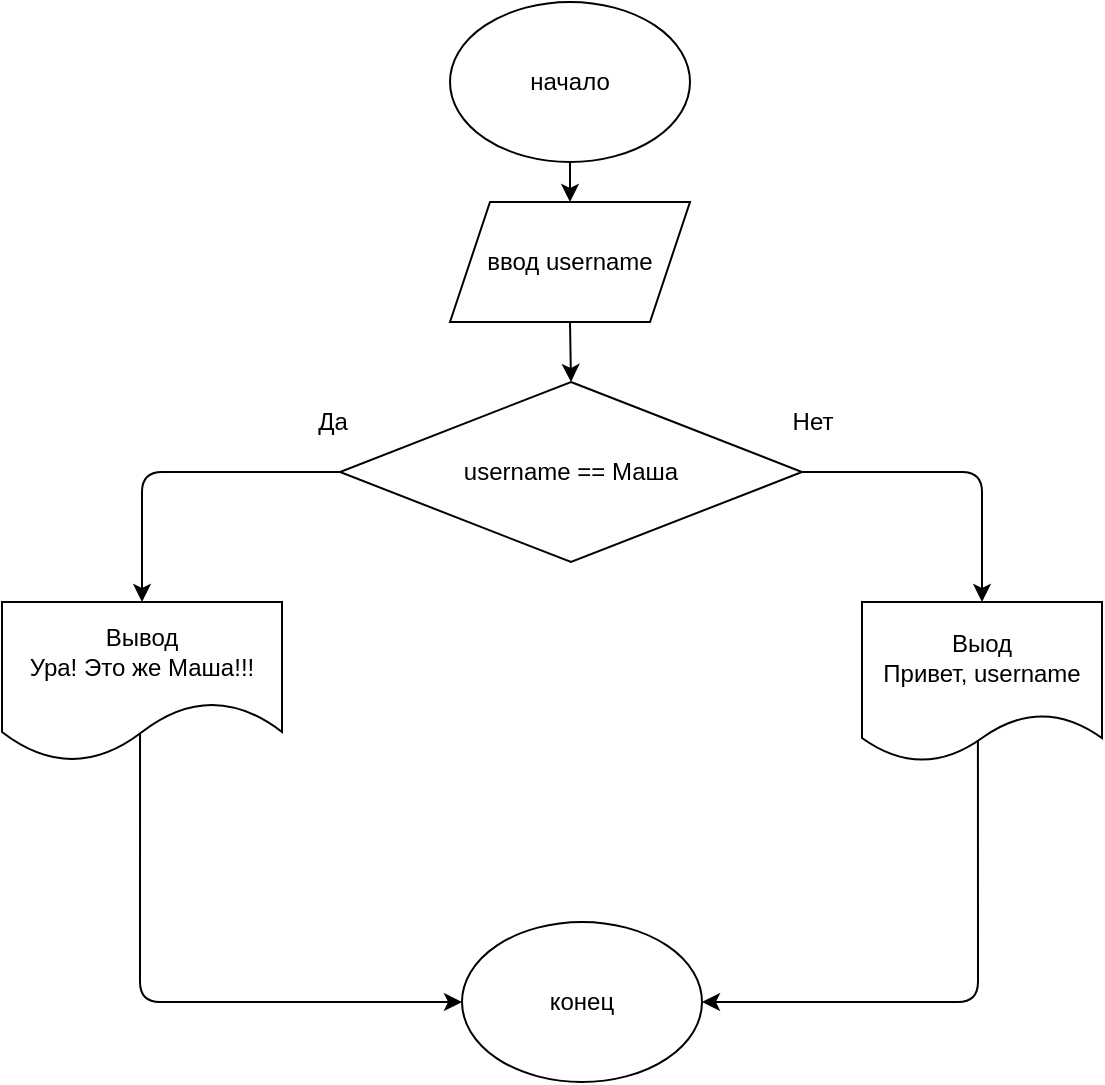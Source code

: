 <mxfile>
    <diagram id="1lQItQzkHZ5JQS1rUc4q" name="Page-1">
        <mxGraphModel dx="910" dy="652" grid="1" gridSize="10" guides="1" tooltips="1" connect="1" arrows="1" fold="1" page="1" pageScale="1" pageWidth="827" pageHeight="1169" math="0" shadow="0">
            <root>
                <mxCell id="0"/>
                <mxCell id="1" parent="0"/>
                <mxCell id="12" style="edgeStyle=none;html=1;exitX=0.5;exitY=1;exitDx=0;exitDy=0;entryX=0.5;entryY=0;entryDx=0;entryDy=0;" edge="1" parent="1" source="2" target="3">
                    <mxGeometry relative="1" as="geometry"/>
                </mxCell>
                <mxCell id="2" value="начало" style="ellipse;whiteSpace=wrap;html=1;" vertex="1" parent="1">
                    <mxGeometry x="354" y="20" width="120" height="80" as="geometry"/>
                </mxCell>
                <mxCell id="13" style="edgeStyle=none;html=1;exitX=0.5;exitY=1;exitDx=0;exitDy=0;entryX=0.5;entryY=0;entryDx=0;entryDy=0;" edge="1" parent="1" source="3" target="4">
                    <mxGeometry relative="1" as="geometry"/>
                </mxCell>
                <mxCell id="3" value="ввод username" style="shape=parallelogram;perimeter=parallelogramPerimeter;whiteSpace=wrap;html=1;fixedSize=1;" vertex="1" parent="1">
                    <mxGeometry x="354" y="120" width="120" height="60" as="geometry"/>
                </mxCell>
                <mxCell id="14" style="edgeStyle=none;html=1;exitX=0;exitY=0.5;exitDx=0;exitDy=0;entryX=0.5;entryY=0;entryDx=0;entryDy=0;" edge="1" parent="1" source="4" target="7">
                    <mxGeometry relative="1" as="geometry">
                        <mxPoint x="210" y="300" as="targetPoint"/>
                        <Array as="points">
                            <mxPoint x="200" y="255"/>
                        </Array>
                    </mxGeometry>
                </mxCell>
                <mxCell id="4" value="username == Маша" style="rhombus;whiteSpace=wrap;html=1;" vertex="1" parent="1">
                    <mxGeometry x="299" y="210" width="231" height="90" as="geometry"/>
                </mxCell>
                <mxCell id="5" value="Да" style="text;html=1;align=center;verticalAlign=middle;resizable=0;points=[];autosize=1;strokeColor=none;fillColor=none;" vertex="1" parent="1">
                    <mxGeometry x="280" y="220" width="30" height="20" as="geometry"/>
                </mxCell>
                <mxCell id="6" value="Нет" style="text;html=1;align=center;verticalAlign=middle;resizable=0;points=[];autosize=1;strokeColor=none;fillColor=none;" vertex="1" parent="1">
                    <mxGeometry x="515" y="220" width="40" height="20" as="geometry"/>
                </mxCell>
                <mxCell id="7" value="Вывод&lt;br&gt;Ура! Это же Маша!!!" style="shape=document;whiteSpace=wrap;html=1;boundedLbl=1;size=0.375;" vertex="1" parent="1">
                    <mxGeometry x="130" y="320" width="140" height="80" as="geometry"/>
                </mxCell>
                <mxCell id="9" value="Выод&lt;br&gt;Привет, username" style="shape=document;whiteSpace=wrap;html=1;boundedLbl=1;" vertex="1" parent="1">
                    <mxGeometry x="560" y="320" width="120" height="80" as="geometry"/>
                </mxCell>
                <mxCell id="10" value="конец" style="ellipse;whiteSpace=wrap;html=1;" vertex="1" parent="1">
                    <mxGeometry x="360" y="480" width="120" height="80" as="geometry"/>
                </mxCell>
                <mxCell id="11" value="" style="endArrow=classic;html=1;exitX=1;exitY=0.5;exitDx=0;exitDy=0;entryX=0.5;entryY=0;entryDx=0;entryDy=0;" edge="1" parent="1" source="4" target="9">
                    <mxGeometry width="50" height="50" relative="1" as="geometry">
                        <mxPoint x="390" y="350" as="sourcePoint"/>
                        <mxPoint x="440" y="300" as="targetPoint"/>
                        <Array as="points">
                            <mxPoint x="620" y="255"/>
                        </Array>
                    </mxGeometry>
                </mxCell>
                <mxCell id="15" value="" style="endArrow=classic;html=1;exitX=0.493;exitY=0.825;exitDx=0;exitDy=0;exitPerimeter=0;entryX=0;entryY=0.5;entryDx=0;entryDy=0;" edge="1" parent="1" source="7" target="10">
                    <mxGeometry width="50" height="50" relative="1" as="geometry">
                        <mxPoint x="390" y="350" as="sourcePoint"/>
                        <mxPoint x="430" y="350" as="targetPoint"/>
                        <Array as="points">
                            <mxPoint x="199" y="520"/>
                        </Array>
                    </mxGeometry>
                </mxCell>
                <mxCell id="16" value="" style="endArrow=classic;html=1;exitX=0.483;exitY=0.863;exitDx=0;exitDy=0;exitPerimeter=0;entryX=1;entryY=0.5;entryDx=0;entryDy=0;" edge="1" parent="1" source="9" target="10">
                    <mxGeometry width="50" height="50" relative="1" as="geometry">
                        <mxPoint x="390" y="350" as="sourcePoint"/>
                        <mxPoint x="440" y="300" as="targetPoint"/>
                        <Array as="points">
                            <mxPoint x="618" y="520"/>
                        </Array>
                    </mxGeometry>
                </mxCell>
            </root>
        </mxGraphModel>
    </diagram>
</mxfile>